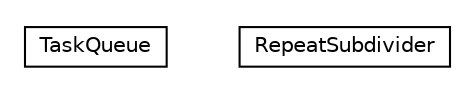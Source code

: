 #!/usr/local/bin/dot
#
# Class diagram 
# Generated by UMLGraph version R5_6-24-gf6e263 (http://www.umlgraph.org/)
#

digraph G {
	edge [fontname="Helvetica",fontsize=10,labelfontname="Helvetica",labelfontsize=10];
	node [fontname="Helvetica",fontsize=10,shape=plaintext];
	nodesep=0.25;
	ranksep=0.5;
	// org.universAAL.ui.handler.gui.swing.model.FormControl.support.TaskQueue
	c5669 [label=<<table title="org.universAAL.ui.handler.gui.swing.model.FormControl.support.TaskQueue" border="0" cellborder="1" cellspacing="0" cellpadding="2" port="p" href="./TaskQueue.html">
		<tr><td><table border="0" cellspacing="0" cellpadding="1">
<tr><td align="center" balign="center"> TaskQueue </td></tr>
		</table></td></tr>
		</table>>, URL="./TaskQueue.html", fontname="Helvetica", fontcolor="black", fontsize=10.0];
	// org.universAAL.ui.handler.gui.swing.model.FormControl.support.RepeatSubdivider
	c5670 [label=<<table title="org.universAAL.ui.handler.gui.swing.model.FormControl.support.RepeatSubdivider" border="0" cellborder="1" cellspacing="0" cellpadding="2" port="p" href="./RepeatSubdivider.html">
		<tr><td><table border="0" cellspacing="0" cellpadding="1">
<tr><td align="center" balign="center"> RepeatSubdivider </td></tr>
		</table></td></tr>
		</table>>, URL="./RepeatSubdivider.html", fontname="Helvetica", fontcolor="black", fontsize=10.0];
}

